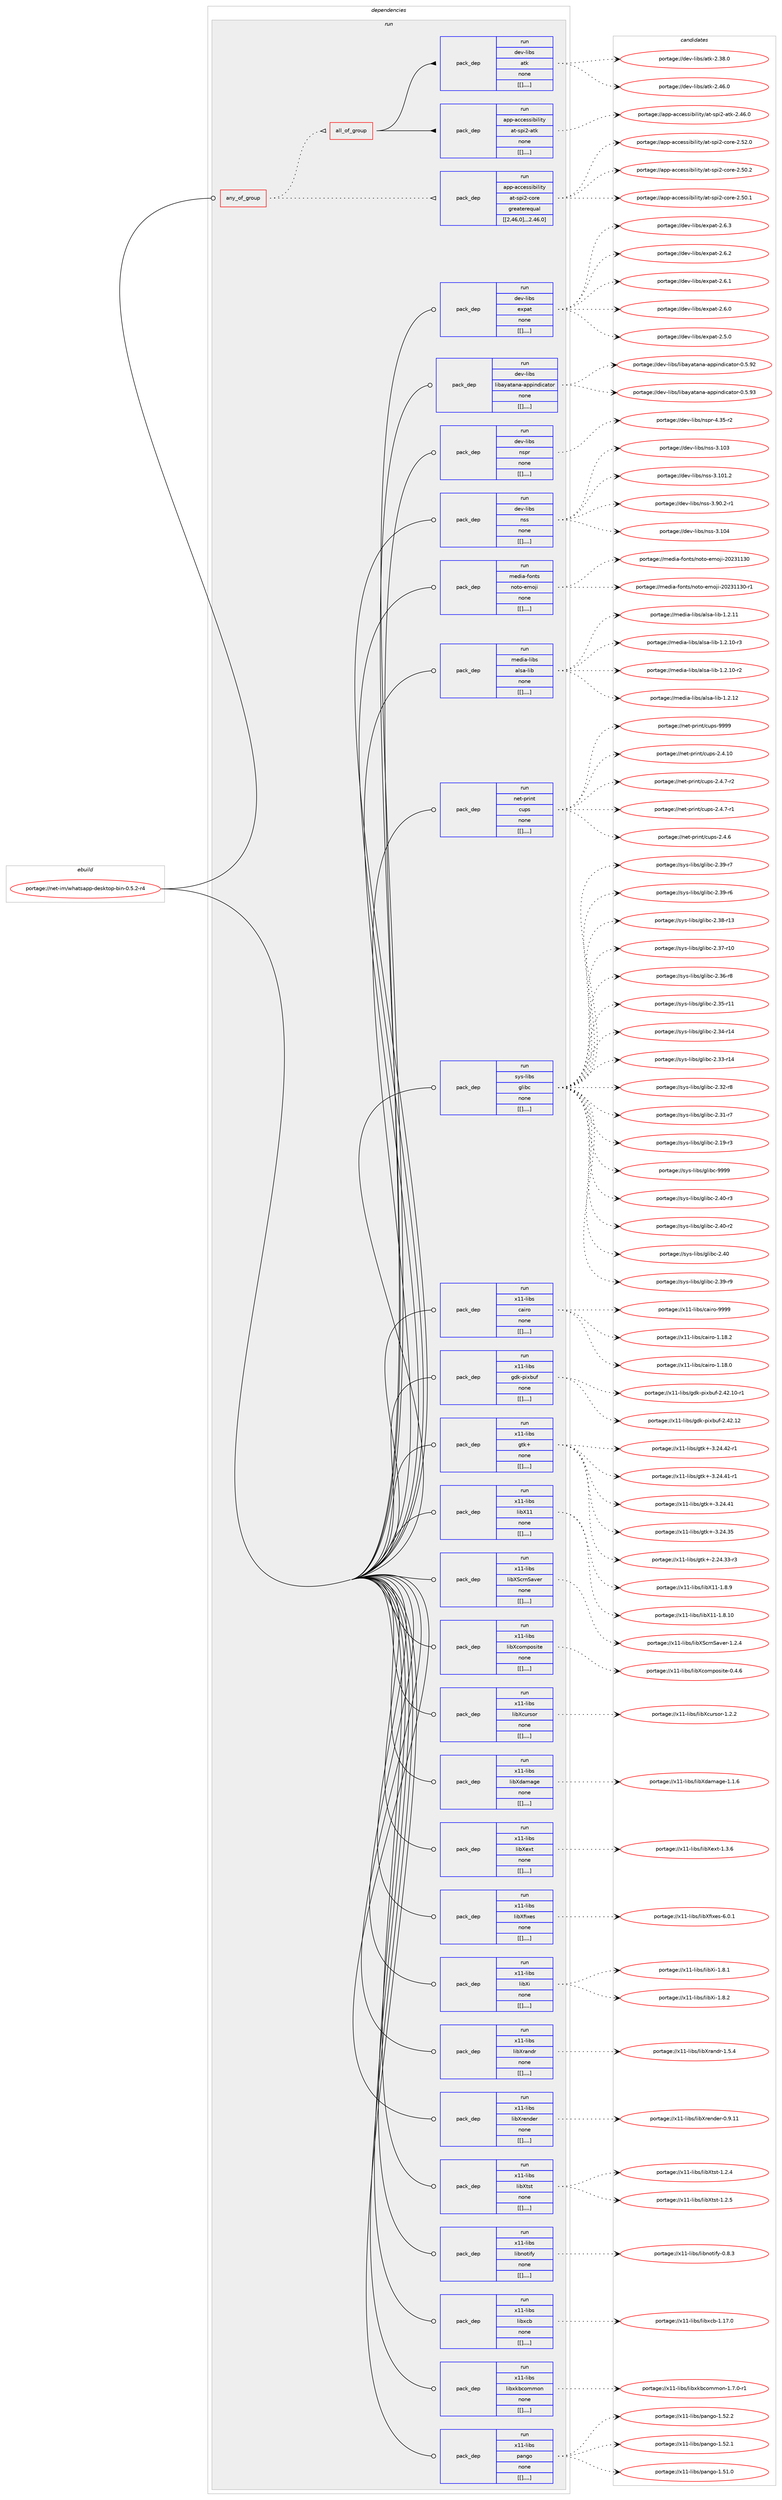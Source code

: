 digraph prolog {

# *************
# Graph options
# *************

newrank=true;
concentrate=true;
compound=true;
graph [rankdir=LR,fontname=Helvetica,fontsize=10,ranksep=1.5];#, ranksep=2.5, nodesep=0.2];
edge  [arrowhead=vee];
node  [fontname=Helvetica,fontsize=10];

# **********
# The ebuild
# **********

subgraph cluster_leftcol {
color=gray;
label=<<i>ebuild</i>>;
id [label="portage://net-im/whatsapp-desktop-bin-0.5.2-r4", color=red, width=4, href="../net-im/whatsapp-desktop-bin-0.5.2-r4.svg"];
}

# ****************
# The dependencies
# ****************

subgraph cluster_midcol {
color=gray;
label=<<i>dependencies</i>>;
subgraph cluster_compile {
fillcolor="#eeeeee";
style=filled;
label=<<i>compile</i>>;
}
subgraph cluster_compileandrun {
fillcolor="#eeeeee";
style=filled;
label=<<i>compile and run</i>>;
}
subgraph cluster_run {
fillcolor="#eeeeee";
style=filled;
label=<<i>run</i>>;
subgraph any2602 {
dependency373729 [label=<<TABLE BORDER="0" CELLBORDER="1" CELLSPACING="0" CELLPADDING="4"><TR><TD CELLPADDING="10">any_of_group</TD></TR></TABLE>>, shape=none, color=red];subgraph pack273933 {
dependency373730 [label=<<TABLE BORDER="0" CELLBORDER="1" CELLSPACING="0" CELLPADDING="4" WIDTH="220"><TR><TD ROWSPAN="6" CELLPADDING="30">pack_dep</TD></TR><TR><TD WIDTH="110">run</TD></TR><TR><TD>app-accessibility</TD></TR><TR><TD>at-spi2-core</TD></TR><TR><TD>greaterequal</TD></TR><TR><TD>[[2,46,0],,,2.46.0]</TD></TR></TABLE>>, shape=none, color=blue];
}
dependency373729:e -> dependency373730:w [weight=20,style="dotted",arrowhead="oinv"];
subgraph all181 {
dependency373731 [label=<<TABLE BORDER="0" CELLBORDER="1" CELLSPACING="0" CELLPADDING="4"><TR><TD CELLPADDING="10">all_of_group</TD></TR></TABLE>>, shape=none, color=red];subgraph pack273934 {
dependency373732 [label=<<TABLE BORDER="0" CELLBORDER="1" CELLSPACING="0" CELLPADDING="4" WIDTH="220"><TR><TD ROWSPAN="6" CELLPADDING="30">pack_dep</TD></TR><TR><TD WIDTH="110">run</TD></TR><TR><TD>app-accessibility</TD></TR><TR><TD>at-spi2-atk</TD></TR><TR><TD>none</TD></TR><TR><TD>[[],,,,]</TD></TR></TABLE>>, shape=none, color=blue];
}
dependency373731:e -> dependency373732:w [weight=20,style="solid",arrowhead="inv"];
subgraph pack273935 {
dependency373733 [label=<<TABLE BORDER="0" CELLBORDER="1" CELLSPACING="0" CELLPADDING="4" WIDTH="220"><TR><TD ROWSPAN="6" CELLPADDING="30">pack_dep</TD></TR><TR><TD WIDTH="110">run</TD></TR><TR><TD>dev-libs</TD></TR><TR><TD>atk</TD></TR><TR><TD>none</TD></TR><TR><TD>[[],,,,]</TD></TR></TABLE>>, shape=none, color=blue];
}
dependency373731:e -> dependency373733:w [weight=20,style="solid",arrowhead="inv"];
}
dependency373729:e -> dependency373731:w [weight=20,style="dotted",arrowhead="oinv"];
}
id:e -> dependency373729:w [weight=20,style="solid",arrowhead="odot"];
subgraph pack273936 {
dependency373734 [label=<<TABLE BORDER="0" CELLBORDER="1" CELLSPACING="0" CELLPADDING="4" WIDTH="220"><TR><TD ROWSPAN="6" CELLPADDING="30">pack_dep</TD></TR><TR><TD WIDTH="110">run</TD></TR><TR><TD>dev-libs</TD></TR><TR><TD>expat</TD></TR><TR><TD>none</TD></TR><TR><TD>[[],,,,]</TD></TR></TABLE>>, shape=none, color=blue];
}
id:e -> dependency373734:w [weight=20,style="solid",arrowhead="odot"];
subgraph pack273937 {
dependency373735 [label=<<TABLE BORDER="0" CELLBORDER="1" CELLSPACING="0" CELLPADDING="4" WIDTH="220"><TR><TD ROWSPAN="6" CELLPADDING="30">pack_dep</TD></TR><TR><TD WIDTH="110">run</TD></TR><TR><TD>dev-libs</TD></TR><TR><TD>libayatana-appindicator</TD></TR><TR><TD>none</TD></TR><TR><TD>[[],,,,]</TD></TR></TABLE>>, shape=none, color=blue];
}
id:e -> dependency373735:w [weight=20,style="solid",arrowhead="odot"];
subgraph pack273938 {
dependency373736 [label=<<TABLE BORDER="0" CELLBORDER="1" CELLSPACING="0" CELLPADDING="4" WIDTH="220"><TR><TD ROWSPAN="6" CELLPADDING="30">pack_dep</TD></TR><TR><TD WIDTH="110">run</TD></TR><TR><TD>dev-libs</TD></TR><TR><TD>nspr</TD></TR><TR><TD>none</TD></TR><TR><TD>[[],,,,]</TD></TR></TABLE>>, shape=none, color=blue];
}
id:e -> dependency373736:w [weight=20,style="solid",arrowhead="odot"];
subgraph pack273939 {
dependency373737 [label=<<TABLE BORDER="0" CELLBORDER="1" CELLSPACING="0" CELLPADDING="4" WIDTH="220"><TR><TD ROWSPAN="6" CELLPADDING="30">pack_dep</TD></TR><TR><TD WIDTH="110">run</TD></TR><TR><TD>dev-libs</TD></TR><TR><TD>nss</TD></TR><TR><TD>none</TD></TR><TR><TD>[[],,,,]</TD></TR></TABLE>>, shape=none, color=blue];
}
id:e -> dependency373737:w [weight=20,style="solid",arrowhead="odot"];
subgraph pack273940 {
dependency373738 [label=<<TABLE BORDER="0" CELLBORDER="1" CELLSPACING="0" CELLPADDING="4" WIDTH="220"><TR><TD ROWSPAN="6" CELLPADDING="30">pack_dep</TD></TR><TR><TD WIDTH="110">run</TD></TR><TR><TD>media-fonts</TD></TR><TR><TD>noto-emoji</TD></TR><TR><TD>none</TD></TR><TR><TD>[[],,,,]</TD></TR></TABLE>>, shape=none, color=blue];
}
id:e -> dependency373738:w [weight=20,style="solid",arrowhead="odot"];
subgraph pack273941 {
dependency373739 [label=<<TABLE BORDER="0" CELLBORDER="1" CELLSPACING="0" CELLPADDING="4" WIDTH="220"><TR><TD ROWSPAN="6" CELLPADDING="30">pack_dep</TD></TR><TR><TD WIDTH="110">run</TD></TR><TR><TD>media-libs</TD></TR><TR><TD>alsa-lib</TD></TR><TR><TD>none</TD></TR><TR><TD>[[],,,,]</TD></TR></TABLE>>, shape=none, color=blue];
}
id:e -> dependency373739:w [weight=20,style="solid",arrowhead="odot"];
subgraph pack273942 {
dependency373740 [label=<<TABLE BORDER="0" CELLBORDER="1" CELLSPACING="0" CELLPADDING="4" WIDTH="220"><TR><TD ROWSPAN="6" CELLPADDING="30">pack_dep</TD></TR><TR><TD WIDTH="110">run</TD></TR><TR><TD>net-print</TD></TR><TR><TD>cups</TD></TR><TR><TD>none</TD></TR><TR><TD>[[],,,,]</TD></TR></TABLE>>, shape=none, color=blue];
}
id:e -> dependency373740:w [weight=20,style="solid",arrowhead="odot"];
subgraph pack273943 {
dependency373741 [label=<<TABLE BORDER="0" CELLBORDER="1" CELLSPACING="0" CELLPADDING="4" WIDTH="220"><TR><TD ROWSPAN="6" CELLPADDING="30">pack_dep</TD></TR><TR><TD WIDTH="110">run</TD></TR><TR><TD>sys-libs</TD></TR><TR><TD>glibc</TD></TR><TR><TD>none</TD></TR><TR><TD>[[],,,,]</TD></TR></TABLE>>, shape=none, color=blue];
}
id:e -> dependency373741:w [weight=20,style="solid",arrowhead="odot"];
subgraph pack273944 {
dependency373742 [label=<<TABLE BORDER="0" CELLBORDER="1" CELLSPACING="0" CELLPADDING="4" WIDTH="220"><TR><TD ROWSPAN="6" CELLPADDING="30">pack_dep</TD></TR><TR><TD WIDTH="110">run</TD></TR><TR><TD>x11-libs</TD></TR><TR><TD>cairo</TD></TR><TR><TD>none</TD></TR><TR><TD>[[],,,,]</TD></TR></TABLE>>, shape=none, color=blue];
}
id:e -> dependency373742:w [weight=20,style="solid",arrowhead="odot"];
subgraph pack273945 {
dependency373743 [label=<<TABLE BORDER="0" CELLBORDER="1" CELLSPACING="0" CELLPADDING="4" WIDTH="220"><TR><TD ROWSPAN="6" CELLPADDING="30">pack_dep</TD></TR><TR><TD WIDTH="110">run</TD></TR><TR><TD>x11-libs</TD></TR><TR><TD>gdk-pixbuf</TD></TR><TR><TD>none</TD></TR><TR><TD>[[],,,,]</TD></TR></TABLE>>, shape=none, color=blue];
}
id:e -> dependency373743:w [weight=20,style="solid",arrowhead="odot"];
subgraph pack273946 {
dependency373744 [label=<<TABLE BORDER="0" CELLBORDER="1" CELLSPACING="0" CELLPADDING="4" WIDTH="220"><TR><TD ROWSPAN="6" CELLPADDING="30">pack_dep</TD></TR><TR><TD WIDTH="110">run</TD></TR><TR><TD>x11-libs</TD></TR><TR><TD>gtk+</TD></TR><TR><TD>none</TD></TR><TR><TD>[[],,,,]</TD></TR></TABLE>>, shape=none, color=blue];
}
id:e -> dependency373744:w [weight=20,style="solid",arrowhead="odot"];
subgraph pack273947 {
dependency373745 [label=<<TABLE BORDER="0" CELLBORDER="1" CELLSPACING="0" CELLPADDING="4" WIDTH="220"><TR><TD ROWSPAN="6" CELLPADDING="30">pack_dep</TD></TR><TR><TD WIDTH="110">run</TD></TR><TR><TD>x11-libs</TD></TR><TR><TD>libX11</TD></TR><TR><TD>none</TD></TR><TR><TD>[[],,,,]</TD></TR></TABLE>>, shape=none, color=blue];
}
id:e -> dependency373745:w [weight=20,style="solid",arrowhead="odot"];
subgraph pack273948 {
dependency373746 [label=<<TABLE BORDER="0" CELLBORDER="1" CELLSPACING="0" CELLPADDING="4" WIDTH="220"><TR><TD ROWSPAN="6" CELLPADDING="30">pack_dep</TD></TR><TR><TD WIDTH="110">run</TD></TR><TR><TD>x11-libs</TD></TR><TR><TD>libXScrnSaver</TD></TR><TR><TD>none</TD></TR><TR><TD>[[],,,,]</TD></TR></TABLE>>, shape=none, color=blue];
}
id:e -> dependency373746:w [weight=20,style="solid",arrowhead="odot"];
subgraph pack273949 {
dependency373747 [label=<<TABLE BORDER="0" CELLBORDER="1" CELLSPACING="0" CELLPADDING="4" WIDTH="220"><TR><TD ROWSPAN="6" CELLPADDING="30">pack_dep</TD></TR><TR><TD WIDTH="110">run</TD></TR><TR><TD>x11-libs</TD></TR><TR><TD>libXcomposite</TD></TR><TR><TD>none</TD></TR><TR><TD>[[],,,,]</TD></TR></TABLE>>, shape=none, color=blue];
}
id:e -> dependency373747:w [weight=20,style="solid",arrowhead="odot"];
subgraph pack273950 {
dependency373748 [label=<<TABLE BORDER="0" CELLBORDER="1" CELLSPACING="0" CELLPADDING="4" WIDTH="220"><TR><TD ROWSPAN="6" CELLPADDING="30">pack_dep</TD></TR><TR><TD WIDTH="110">run</TD></TR><TR><TD>x11-libs</TD></TR><TR><TD>libXcursor</TD></TR><TR><TD>none</TD></TR><TR><TD>[[],,,,]</TD></TR></TABLE>>, shape=none, color=blue];
}
id:e -> dependency373748:w [weight=20,style="solid",arrowhead="odot"];
subgraph pack273951 {
dependency373749 [label=<<TABLE BORDER="0" CELLBORDER="1" CELLSPACING="0" CELLPADDING="4" WIDTH="220"><TR><TD ROWSPAN="6" CELLPADDING="30">pack_dep</TD></TR><TR><TD WIDTH="110">run</TD></TR><TR><TD>x11-libs</TD></TR><TR><TD>libXdamage</TD></TR><TR><TD>none</TD></TR><TR><TD>[[],,,,]</TD></TR></TABLE>>, shape=none, color=blue];
}
id:e -> dependency373749:w [weight=20,style="solid",arrowhead="odot"];
subgraph pack273952 {
dependency373750 [label=<<TABLE BORDER="0" CELLBORDER="1" CELLSPACING="0" CELLPADDING="4" WIDTH="220"><TR><TD ROWSPAN="6" CELLPADDING="30">pack_dep</TD></TR><TR><TD WIDTH="110">run</TD></TR><TR><TD>x11-libs</TD></TR><TR><TD>libXext</TD></TR><TR><TD>none</TD></TR><TR><TD>[[],,,,]</TD></TR></TABLE>>, shape=none, color=blue];
}
id:e -> dependency373750:w [weight=20,style="solid",arrowhead="odot"];
subgraph pack273953 {
dependency373751 [label=<<TABLE BORDER="0" CELLBORDER="1" CELLSPACING="0" CELLPADDING="4" WIDTH="220"><TR><TD ROWSPAN="6" CELLPADDING="30">pack_dep</TD></TR><TR><TD WIDTH="110">run</TD></TR><TR><TD>x11-libs</TD></TR><TR><TD>libXfixes</TD></TR><TR><TD>none</TD></TR><TR><TD>[[],,,,]</TD></TR></TABLE>>, shape=none, color=blue];
}
id:e -> dependency373751:w [weight=20,style="solid",arrowhead="odot"];
subgraph pack273954 {
dependency373752 [label=<<TABLE BORDER="0" CELLBORDER="1" CELLSPACING="0" CELLPADDING="4" WIDTH="220"><TR><TD ROWSPAN="6" CELLPADDING="30">pack_dep</TD></TR><TR><TD WIDTH="110">run</TD></TR><TR><TD>x11-libs</TD></TR><TR><TD>libXi</TD></TR><TR><TD>none</TD></TR><TR><TD>[[],,,,]</TD></TR></TABLE>>, shape=none, color=blue];
}
id:e -> dependency373752:w [weight=20,style="solid",arrowhead="odot"];
subgraph pack273955 {
dependency373753 [label=<<TABLE BORDER="0" CELLBORDER="1" CELLSPACING="0" CELLPADDING="4" WIDTH="220"><TR><TD ROWSPAN="6" CELLPADDING="30">pack_dep</TD></TR><TR><TD WIDTH="110">run</TD></TR><TR><TD>x11-libs</TD></TR><TR><TD>libXrandr</TD></TR><TR><TD>none</TD></TR><TR><TD>[[],,,,]</TD></TR></TABLE>>, shape=none, color=blue];
}
id:e -> dependency373753:w [weight=20,style="solid",arrowhead="odot"];
subgraph pack273956 {
dependency373754 [label=<<TABLE BORDER="0" CELLBORDER="1" CELLSPACING="0" CELLPADDING="4" WIDTH="220"><TR><TD ROWSPAN="6" CELLPADDING="30">pack_dep</TD></TR><TR><TD WIDTH="110">run</TD></TR><TR><TD>x11-libs</TD></TR><TR><TD>libXrender</TD></TR><TR><TD>none</TD></TR><TR><TD>[[],,,,]</TD></TR></TABLE>>, shape=none, color=blue];
}
id:e -> dependency373754:w [weight=20,style="solid",arrowhead="odot"];
subgraph pack273957 {
dependency373755 [label=<<TABLE BORDER="0" CELLBORDER="1" CELLSPACING="0" CELLPADDING="4" WIDTH="220"><TR><TD ROWSPAN="6" CELLPADDING="30">pack_dep</TD></TR><TR><TD WIDTH="110">run</TD></TR><TR><TD>x11-libs</TD></TR><TR><TD>libXtst</TD></TR><TR><TD>none</TD></TR><TR><TD>[[],,,,]</TD></TR></TABLE>>, shape=none, color=blue];
}
id:e -> dependency373755:w [weight=20,style="solid",arrowhead="odot"];
subgraph pack273958 {
dependency373756 [label=<<TABLE BORDER="0" CELLBORDER="1" CELLSPACING="0" CELLPADDING="4" WIDTH="220"><TR><TD ROWSPAN="6" CELLPADDING="30">pack_dep</TD></TR><TR><TD WIDTH="110">run</TD></TR><TR><TD>x11-libs</TD></TR><TR><TD>libnotify</TD></TR><TR><TD>none</TD></TR><TR><TD>[[],,,,]</TD></TR></TABLE>>, shape=none, color=blue];
}
id:e -> dependency373756:w [weight=20,style="solid",arrowhead="odot"];
subgraph pack273959 {
dependency373757 [label=<<TABLE BORDER="0" CELLBORDER="1" CELLSPACING="0" CELLPADDING="4" WIDTH="220"><TR><TD ROWSPAN="6" CELLPADDING="30">pack_dep</TD></TR><TR><TD WIDTH="110">run</TD></TR><TR><TD>x11-libs</TD></TR><TR><TD>libxcb</TD></TR><TR><TD>none</TD></TR><TR><TD>[[],,,,]</TD></TR></TABLE>>, shape=none, color=blue];
}
id:e -> dependency373757:w [weight=20,style="solid",arrowhead="odot"];
subgraph pack273960 {
dependency373758 [label=<<TABLE BORDER="0" CELLBORDER="1" CELLSPACING="0" CELLPADDING="4" WIDTH="220"><TR><TD ROWSPAN="6" CELLPADDING="30">pack_dep</TD></TR><TR><TD WIDTH="110">run</TD></TR><TR><TD>x11-libs</TD></TR><TR><TD>libxkbcommon</TD></TR><TR><TD>none</TD></TR><TR><TD>[[],,,,]</TD></TR></TABLE>>, shape=none, color=blue];
}
id:e -> dependency373758:w [weight=20,style="solid",arrowhead="odot"];
subgraph pack273961 {
dependency373759 [label=<<TABLE BORDER="0" CELLBORDER="1" CELLSPACING="0" CELLPADDING="4" WIDTH="220"><TR><TD ROWSPAN="6" CELLPADDING="30">pack_dep</TD></TR><TR><TD WIDTH="110">run</TD></TR><TR><TD>x11-libs</TD></TR><TR><TD>pango</TD></TR><TR><TD>none</TD></TR><TR><TD>[[],,,,]</TD></TR></TABLE>>, shape=none, color=blue];
}
id:e -> dependency373759:w [weight=20,style="solid",arrowhead="odot"];
}
}

# **************
# The candidates
# **************

subgraph cluster_choices {
rank=same;
color=gray;
label=<<i>candidates</i>>;

subgraph choice273933 {
color=black;
nodesep=1;
choice97112112459799991011151151059810510810511612147971164511511210550459911111410145504653504648 [label="portage://app-accessibility/at-spi2-core-2.52.0", color=red, width=4,href="../app-accessibility/at-spi2-core-2.52.0.svg"];
choice97112112459799991011151151059810510810511612147971164511511210550459911111410145504653484650 [label="portage://app-accessibility/at-spi2-core-2.50.2", color=red, width=4,href="../app-accessibility/at-spi2-core-2.50.2.svg"];
choice97112112459799991011151151059810510810511612147971164511511210550459911111410145504653484649 [label="portage://app-accessibility/at-spi2-core-2.50.1", color=red, width=4,href="../app-accessibility/at-spi2-core-2.50.1.svg"];
dependency373730:e -> choice97112112459799991011151151059810510810511612147971164511511210550459911111410145504653504648:w [style=dotted,weight="100"];
dependency373730:e -> choice97112112459799991011151151059810510810511612147971164511511210550459911111410145504653484650:w [style=dotted,weight="100"];
dependency373730:e -> choice97112112459799991011151151059810510810511612147971164511511210550459911111410145504653484649:w [style=dotted,weight="100"];
}
subgraph choice273934 {
color=black;
nodesep=1;
choice97112112459799991011151151059810510810511612147971164511511210550459711610745504652544648 [label="portage://app-accessibility/at-spi2-atk-2.46.0", color=red, width=4,href="../app-accessibility/at-spi2-atk-2.46.0.svg"];
dependency373732:e -> choice97112112459799991011151151059810510810511612147971164511511210550459711610745504652544648:w [style=dotted,weight="100"];
}
subgraph choice273935 {
color=black;
nodesep=1;
choice1001011184510810598115479711610745504652544648 [label="portage://dev-libs/atk-2.46.0", color=red, width=4,href="../dev-libs/atk-2.46.0.svg"];
choice1001011184510810598115479711610745504651564648 [label="portage://dev-libs/atk-2.38.0", color=red, width=4,href="../dev-libs/atk-2.38.0.svg"];
dependency373733:e -> choice1001011184510810598115479711610745504652544648:w [style=dotted,weight="100"];
dependency373733:e -> choice1001011184510810598115479711610745504651564648:w [style=dotted,weight="100"];
}
subgraph choice273936 {
color=black;
nodesep=1;
choice10010111845108105981154710112011297116455046544651 [label="portage://dev-libs/expat-2.6.3", color=red, width=4,href="../dev-libs/expat-2.6.3.svg"];
choice10010111845108105981154710112011297116455046544650 [label="portage://dev-libs/expat-2.6.2", color=red, width=4,href="../dev-libs/expat-2.6.2.svg"];
choice10010111845108105981154710112011297116455046544649 [label="portage://dev-libs/expat-2.6.1", color=red, width=4,href="../dev-libs/expat-2.6.1.svg"];
choice10010111845108105981154710112011297116455046544648 [label="portage://dev-libs/expat-2.6.0", color=red, width=4,href="../dev-libs/expat-2.6.0.svg"];
choice10010111845108105981154710112011297116455046534648 [label="portage://dev-libs/expat-2.5.0", color=red, width=4,href="../dev-libs/expat-2.5.0.svg"];
dependency373734:e -> choice10010111845108105981154710112011297116455046544651:w [style=dotted,weight="100"];
dependency373734:e -> choice10010111845108105981154710112011297116455046544650:w [style=dotted,weight="100"];
dependency373734:e -> choice10010111845108105981154710112011297116455046544649:w [style=dotted,weight="100"];
dependency373734:e -> choice10010111845108105981154710112011297116455046544648:w [style=dotted,weight="100"];
dependency373734:e -> choice10010111845108105981154710112011297116455046534648:w [style=dotted,weight="100"];
}
subgraph choice273937 {
color=black;
nodesep=1;
choice10010111845108105981154710810598971219711697110974597112112105110100105999711611111445484653465751 [label="portage://dev-libs/libayatana-appindicator-0.5.93", color=red, width=4,href="../dev-libs/libayatana-appindicator-0.5.93.svg"];
choice10010111845108105981154710810598971219711697110974597112112105110100105999711611111445484653465750 [label="portage://dev-libs/libayatana-appindicator-0.5.92", color=red, width=4,href="../dev-libs/libayatana-appindicator-0.5.92.svg"];
dependency373735:e -> choice10010111845108105981154710810598971219711697110974597112112105110100105999711611111445484653465751:w [style=dotted,weight="100"];
dependency373735:e -> choice10010111845108105981154710810598971219711697110974597112112105110100105999711611111445484653465750:w [style=dotted,weight="100"];
}
subgraph choice273938 {
color=black;
nodesep=1;
choice10010111845108105981154711011511211445524651534511450 [label="portage://dev-libs/nspr-4.35-r2", color=red, width=4,href="../dev-libs/nspr-4.35-r2.svg"];
dependency373736:e -> choice10010111845108105981154711011511211445524651534511450:w [style=dotted,weight="100"];
}
subgraph choice273939 {
color=black;
nodesep=1;
choice100101118451081059811547110115115455146494852 [label="portage://dev-libs/nss-3.104", color=red, width=4,href="../dev-libs/nss-3.104.svg"];
choice100101118451081059811547110115115455146494851 [label="portage://dev-libs/nss-3.103", color=red, width=4,href="../dev-libs/nss-3.103.svg"];
choice1001011184510810598115471101151154551464948494650 [label="portage://dev-libs/nss-3.101.2", color=red, width=4,href="../dev-libs/nss-3.101.2.svg"];
choice100101118451081059811547110115115455146574846504511449 [label="portage://dev-libs/nss-3.90.2-r1", color=red, width=4,href="../dev-libs/nss-3.90.2-r1.svg"];
dependency373737:e -> choice100101118451081059811547110115115455146494852:w [style=dotted,weight="100"];
dependency373737:e -> choice100101118451081059811547110115115455146494851:w [style=dotted,weight="100"];
dependency373737:e -> choice1001011184510810598115471101151154551464948494650:w [style=dotted,weight="100"];
dependency373737:e -> choice100101118451081059811547110115115455146574846504511449:w [style=dotted,weight="100"];
}
subgraph choice273940 {
color=black;
nodesep=1;
choice109101100105974510211111011611547110111116111451011091111061054550485051494951484511449 [label="portage://media-fonts/noto-emoji-20231130-r1", color=red, width=4,href="../media-fonts/noto-emoji-20231130-r1.svg"];
choice10910110010597451021111101161154711011111611145101109111106105455048505149495148 [label="portage://media-fonts/noto-emoji-20231130", color=red, width=4,href="../media-fonts/noto-emoji-20231130.svg"];
dependency373738:e -> choice109101100105974510211111011611547110111116111451011091111061054550485051494951484511449:w [style=dotted,weight="100"];
dependency373738:e -> choice10910110010597451021111101161154711011111611145101109111106105455048505149495148:w [style=dotted,weight="100"];
}
subgraph choice273941 {
color=black;
nodesep=1;
choice109101100105974510810598115479710811597451081059845494650464950 [label="portage://media-libs/alsa-lib-1.2.12", color=red, width=4,href="../media-libs/alsa-lib-1.2.12.svg"];
choice109101100105974510810598115479710811597451081059845494650464949 [label="portage://media-libs/alsa-lib-1.2.11", color=red, width=4,href="../media-libs/alsa-lib-1.2.11.svg"];
choice1091011001059745108105981154797108115974510810598454946504649484511451 [label="portage://media-libs/alsa-lib-1.2.10-r3", color=red, width=4,href="../media-libs/alsa-lib-1.2.10-r3.svg"];
choice1091011001059745108105981154797108115974510810598454946504649484511450 [label="portage://media-libs/alsa-lib-1.2.10-r2", color=red, width=4,href="../media-libs/alsa-lib-1.2.10-r2.svg"];
dependency373739:e -> choice109101100105974510810598115479710811597451081059845494650464950:w [style=dotted,weight="100"];
dependency373739:e -> choice109101100105974510810598115479710811597451081059845494650464949:w [style=dotted,weight="100"];
dependency373739:e -> choice1091011001059745108105981154797108115974510810598454946504649484511451:w [style=dotted,weight="100"];
dependency373739:e -> choice1091011001059745108105981154797108115974510810598454946504649484511450:w [style=dotted,weight="100"];
}
subgraph choice273942 {
color=black;
nodesep=1;
choice1101011164511211410511011647991171121154557575757 [label="portage://net-print/cups-9999", color=red, width=4,href="../net-print/cups-9999.svg"];
choice11010111645112114105110116479911711211545504652464948 [label="portage://net-print/cups-2.4.10", color=red, width=4,href="../net-print/cups-2.4.10.svg"];
choice1101011164511211410511011647991171121154550465246554511450 [label="portage://net-print/cups-2.4.7-r2", color=red, width=4,href="../net-print/cups-2.4.7-r2.svg"];
choice1101011164511211410511011647991171121154550465246554511449 [label="portage://net-print/cups-2.4.7-r1", color=red, width=4,href="../net-print/cups-2.4.7-r1.svg"];
choice110101116451121141051101164799117112115455046524654 [label="portage://net-print/cups-2.4.6", color=red, width=4,href="../net-print/cups-2.4.6.svg"];
dependency373740:e -> choice1101011164511211410511011647991171121154557575757:w [style=dotted,weight="100"];
dependency373740:e -> choice11010111645112114105110116479911711211545504652464948:w [style=dotted,weight="100"];
dependency373740:e -> choice1101011164511211410511011647991171121154550465246554511450:w [style=dotted,weight="100"];
dependency373740:e -> choice1101011164511211410511011647991171121154550465246554511449:w [style=dotted,weight="100"];
dependency373740:e -> choice110101116451121141051101164799117112115455046524654:w [style=dotted,weight="100"];
}
subgraph choice273943 {
color=black;
nodesep=1;
choice11512111545108105981154710310810598994557575757 [label="portage://sys-libs/glibc-9999", color=red, width=4,href="../sys-libs/glibc-9999.svg"];
choice115121115451081059811547103108105989945504652484511451 [label="portage://sys-libs/glibc-2.40-r3", color=red, width=4,href="../sys-libs/glibc-2.40-r3.svg"];
choice115121115451081059811547103108105989945504652484511450 [label="portage://sys-libs/glibc-2.40-r2", color=red, width=4,href="../sys-libs/glibc-2.40-r2.svg"];
choice11512111545108105981154710310810598994550465248 [label="portage://sys-libs/glibc-2.40", color=red, width=4,href="../sys-libs/glibc-2.40.svg"];
choice115121115451081059811547103108105989945504651574511457 [label="portage://sys-libs/glibc-2.39-r9", color=red, width=4,href="../sys-libs/glibc-2.39-r9.svg"];
choice115121115451081059811547103108105989945504651574511455 [label="portage://sys-libs/glibc-2.39-r7", color=red, width=4,href="../sys-libs/glibc-2.39-r7.svg"];
choice115121115451081059811547103108105989945504651574511454 [label="portage://sys-libs/glibc-2.39-r6", color=red, width=4,href="../sys-libs/glibc-2.39-r6.svg"];
choice11512111545108105981154710310810598994550465156451144951 [label="portage://sys-libs/glibc-2.38-r13", color=red, width=4,href="../sys-libs/glibc-2.38-r13.svg"];
choice11512111545108105981154710310810598994550465155451144948 [label="portage://sys-libs/glibc-2.37-r10", color=red, width=4,href="../sys-libs/glibc-2.37-r10.svg"];
choice115121115451081059811547103108105989945504651544511456 [label="portage://sys-libs/glibc-2.36-r8", color=red, width=4,href="../sys-libs/glibc-2.36-r8.svg"];
choice11512111545108105981154710310810598994550465153451144949 [label="portage://sys-libs/glibc-2.35-r11", color=red, width=4,href="../sys-libs/glibc-2.35-r11.svg"];
choice11512111545108105981154710310810598994550465152451144952 [label="portage://sys-libs/glibc-2.34-r14", color=red, width=4,href="../sys-libs/glibc-2.34-r14.svg"];
choice11512111545108105981154710310810598994550465151451144952 [label="portage://sys-libs/glibc-2.33-r14", color=red, width=4,href="../sys-libs/glibc-2.33-r14.svg"];
choice115121115451081059811547103108105989945504651504511456 [label="portage://sys-libs/glibc-2.32-r8", color=red, width=4,href="../sys-libs/glibc-2.32-r8.svg"];
choice115121115451081059811547103108105989945504651494511455 [label="portage://sys-libs/glibc-2.31-r7", color=red, width=4,href="../sys-libs/glibc-2.31-r7.svg"];
choice115121115451081059811547103108105989945504649574511451 [label="portage://sys-libs/glibc-2.19-r3", color=red, width=4,href="../sys-libs/glibc-2.19-r3.svg"];
dependency373741:e -> choice11512111545108105981154710310810598994557575757:w [style=dotted,weight="100"];
dependency373741:e -> choice115121115451081059811547103108105989945504652484511451:w [style=dotted,weight="100"];
dependency373741:e -> choice115121115451081059811547103108105989945504652484511450:w [style=dotted,weight="100"];
dependency373741:e -> choice11512111545108105981154710310810598994550465248:w [style=dotted,weight="100"];
dependency373741:e -> choice115121115451081059811547103108105989945504651574511457:w [style=dotted,weight="100"];
dependency373741:e -> choice115121115451081059811547103108105989945504651574511455:w [style=dotted,weight="100"];
dependency373741:e -> choice115121115451081059811547103108105989945504651574511454:w [style=dotted,weight="100"];
dependency373741:e -> choice11512111545108105981154710310810598994550465156451144951:w [style=dotted,weight="100"];
dependency373741:e -> choice11512111545108105981154710310810598994550465155451144948:w [style=dotted,weight="100"];
dependency373741:e -> choice115121115451081059811547103108105989945504651544511456:w [style=dotted,weight="100"];
dependency373741:e -> choice11512111545108105981154710310810598994550465153451144949:w [style=dotted,weight="100"];
dependency373741:e -> choice11512111545108105981154710310810598994550465152451144952:w [style=dotted,weight="100"];
dependency373741:e -> choice11512111545108105981154710310810598994550465151451144952:w [style=dotted,weight="100"];
dependency373741:e -> choice115121115451081059811547103108105989945504651504511456:w [style=dotted,weight="100"];
dependency373741:e -> choice115121115451081059811547103108105989945504651494511455:w [style=dotted,weight="100"];
dependency373741:e -> choice115121115451081059811547103108105989945504649574511451:w [style=dotted,weight="100"];
}
subgraph choice273944 {
color=black;
nodesep=1;
choice120494945108105981154799971051141114557575757 [label="portage://x11-libs/cairo-9999", color=red, width=4,href="../x11-libs/cairo-9999.svg"];
choice1204949451081059811547999710511411145494649564650 [label="portage://x11-libs/cairo-1.18.2", color=red, width=4,href="../x11-libs/cairo-1.18.2.svg"];
choice1204949451081059811547999710511411145494649564648 [label="portage://x11-libs/cairo-1.18.0", color=red, width=4,href="../x11-libs/cairo-1.18.0.svg"];
dependency373742:e -> choice120494945108105981154799971051141114557575757:w [style=dotted,weight="100"];
dependency373742:e -> choice1204949451081059811547999710511411145494649564650:w [style=dotted,weight="100"];
dependency373742:e -> choice1204949451081059811547999710511411145494649564648:w [style=dotted,weight="100"];
}
subgraph choice273945 {
color=black;
nodesep=1;
choice120494945108105981154710310010745112105120981171024550465250464950 [label="portage://x11-libs/gdk-pixbuf-2.42.12", color=red, width=4,href="../x11-libs/gdk-pixbuf-2.42.12.svg"];
choice1204949451081059811547103100107451121051209811710245504652504649484511449 [label="portage://x11-libs/gdk-pixbuf-2.42.10-r1", color=red, width=4,href="../x11-libs/gdk-pixbuf-2.42.10-r1.svg"];
dependency373743:e -> choice120494945108105981154710310010745112105120981171024550465250464950:w [style=dotted,weight="100"];
dependency373743:e -> choice1204949451081059811547103100107451121051209811710245504652504649484511449:w [style=dotted,weight="100"];
}
subgraph choice273946 {
color=black;
nodesep=1;
choice12049494510810598115471031161074345514650524652504511449 [label="portage://x11-libs/gtk+-3.24.42-r1", color=red, width=4,href="../x11-libs/gtk+-3.24.42-r1.svg"];
choice12049494510810598115471031161074345514650524652494511449 [label="portage://x11-libs/gtk+-3.24.41-r1", color=red, width=4,href="../x11-libs/gtk+-3.24.41-r1.svg"];
choice1204949451081059811547103116107434551465052465249 [label="portage://x11-libs/gtk+-3.24.41", color=red, width=4,href="../x11-libs/gtk+-3.24.41.svg"];
choice1204949451081059811547103116107434551465052465153 [label="portage://x11-libs/gtk+-3.24.35", color=red, width=4,href="../x11-libs/gtk+-3.24.35.svg"];
choice12049494510810598115471031161074345504650524651514511451 [label="portage://x11-libs/gtk+-2.24.33-r3", color=red, width=4,href="../x11-libs/gtk+-2.24.33-r3.svg"];
dependency373744:e -> choice12049494510810598115471031161074345514650524652504511449:w [style=dotted,weight="100"];
dependency373744:e -> choice12049494510810598115471031161074345514650524652494511449:w [style=dotted,weight="100"];
dependency373744:e -> choice1204949451081059811547103116107434551465052465249:w [style=dotted,weight="100"];
dependency373744:e -> choice1204949451081059811547103116107434551465052465153:w [style=dotted,weight="100"];
dependency373744:e -> choice12049494510810598115471031161074345504650524651514511451:w [style=dotted,weight="100"];
}
subgraph choice273947 {
color=black;
nodesep=1;
choice12049494510810598115471081059888494945494656464948 [label="portage://x11-libs/libX11-1.8.10", color=red, width=4,href="../x11-libs/libX11-1.8.10.svg"];
choice120494945108105981154710810598884949454946564657 [label="portage://x11-libs/libX11-1.8.9", color=red, width=4,href="../x11-libs/libX11-1.8.9.svg"];
dependency373745:e -> choice12049494510810598115471081059888494945494656464948:w [style=dotted,weight="100"];
dependency373745:e -> choice120494945108105981154710810598884949454946564657:w [style=dotted,weight="100"];
}
subgraph choice273948 {
color=black;
nodesep=1;
choice1204949451081059811547108105988883991141108397118101114454946504652 [label="portage://x11-libs/libXScrnSaver-1.2.4", color=red, width=4,href="../x11-libs/libXScrnSaver-1.2.4.svg"];
dependency373746:e -> choice1204949451081059811547108105988883991141108397118101114454946504652:w [style=dotted,weight="100"];
}
subgraph choice273949 {
color=black;
nodesep=1;
choice1204949451081059811547108105988899111109112111115105116101454846524654 [label="portage://x11-libs/libXcomposite-0.4.6", color=red, width=4,href="../x11-libs/libXcomposite-0.4.6.svg"];
dependency373747:e -> choice1204949451081059811547108105988899111109112111115105116101454846524654:w [style=dotted,weight="100"];
}
subgraph choice273950 {
color=black;
nodesep=1;
choice1204949451081059811547108105988899117114115111114454946504650 [label="portage://x11-libs/libXcursor-1.2.2", color=red, width=4,href="../x11-libs/libXcursor-1.2.2.svg"];
dependency373748:e -> choice1204949451081059811547108105988899117114115111114454946504650:w [style=dotted,weight="100"];
}
subgraph choice273951 {
color=black;
nodesep=1;
choice120494945108105981154710810598881009710997103101454946494654 [label="portage://x11-libs/libXdamage-1.1.6", color=red, width=4,href="../x11-libs/libXdamage-1.1.6.svg"];
dependency373749:e -> choice120494945108105981154710810598881009710997103101454946494654:w [style=dotted,weight="100"];
}
subgraph choice273952 {
color=black;
nodesep=1;
choice12049494510810598115471081059888101120116454946514654 [label="portage://x11-libs/libXext-1.3.6", color=red, width=4,href="../x11-libs/libXext-1.3.6.svg"];
dependency373750:e -> choice12049494510810598115471081059888101120116454946514654:w [style=dotted,weight="100"];
}
subgraph choice273953 {
color=black;
nodesep=1;
choice12049494510810598115471081059888102105120101115455446484649 [label="portage://x11-libs/libXfixes-6.0.1", color=red, width=4,href="../x11-libs/libXfixes-6.0.1.svg"];
dependency373751:e -> choice12049494510810598115471081059888102105120101115455446484649:w [style=dotted,weight="100"];
}
subgraph choice273954 {
color=black;
nodesep=1;
choice12049494510810598115471081059888105454946564650 [label="portage://x11-libs/libXi-1.8.2", color=red, width=4,href="../x11-libs/libXi-1.8.2.svg"];
choice12049494510810598115471081059888105454946564649 [label="portage://x11-libs/libXi-1.8.1", color=red, width=4,href="../x11-libs/libXi-1.8.1.svg"];
dependency373752:e -> choice12049494510810598115471081059888105454946564650:w [style=dotted,weight="100"];
dependency373752:e -> choice12049494510810598115471081059888105454946564649:w [style=dotted,weight="100"];
}
subgraph choice273955 {
color=black;
nodesep=1;
choice1204949451081059811547108105988811497110100114454946534652 [label="portage://x11-libs/libXrandr-1.5.4", color=red, width=4,href="../x11-libs/libXrandr-1.5.4.svg"];
dependency373753:e -> choice1204949451081059811547108105988811497110100114454946534652:w [style=dotted,weight="100"];
}
subgraph choice273956 {
color=black;
nodesep=1;
choice1204949451081059811547108105988811410111010010111445484657464949 [label="portage://x11-libs/libXrender-0.9.11", color=red, width=4,href="../x11-libs/libXrender-0.9.11.svg"];
dependency373754:e -> choice1204949451081059811547108105988811410111010010111445484657464949:w [style=dotted,weight="100"];
}
subgraph choice273957 {
color=black;
nodesep=1;
choice12049494510810598115471081059888116115116454946504653 [label="portage://x11-libs/libXtst-1.2.5", color=red, width=4,href="../x11-libs/libXtst-1.2.5.svg"];
choice12049494510810598115471081059888116115116454946504652 [label="portage://x11-libs/libXtst-1.2.4", color=red, width=4,href="../x11-libs/libXtst-1.2.4.svg"];
dependency373755:e -> choice12049494510810598115471081059888116115116454946504653:w [style=dotted,weight="100"];
dependency373755:e -> choice12049494510810598115471081059888116115116454946504652:w [style=dotted,weight="100"];
}
subgraph choice273958 {
color=black;
nodesep=1;
choice120494945108105981154710810598110111116105102121454846564651 [label="portage://x11-libs/libnotify-0.8.3", color=red, width=4,href="../x11-libs/libnotify-0.8.3.svg"];
dependency373756:e -> choice120494945108105981154710810598110111116105102121454846564651:w [style=dotted,weight="100"];
}
subgraph choice273959 {
color=black;
nodesep=1;
choice120494945108105981154710810598120999845494649554648 [label="portage://x11-libs/libxcb-1.17.0", color=red, width=4,href="../x11-libs/libxcb-1.17.0.svg"];
dependency373757:e -> choice120494945108105981154710810598120999845494649554648:w [style=dotted,weight="100"];
}
subgraph choice273960 {
color=black;
nodesep=1;
choice12049494510810598115471081059812010798991111091091111104549465546484511449 [label="portage://x11-libs/libxkbcommon-1.7.0-r1", color=red, width=4,href="../x11-libs/libxkbcommon-1.7.0-r1.svg"];
dependency373758:e -> choice12049494510810598115471081059812010798991111091091111104549465546484511449:w [style=dotted,weight="100"];
}
subgraph choice273961 {
color=black;
nodesep=1;
choice12049494510810598115471129711010311145494653504650 [label="portage://x11-libs/pango-1.52.2", color=red, width=4,href="../x11-libs/pango-1.52.2.svg"];
choice12049494510810598115471129711010311145494653504649 [label="portage://x11-libs/pango-1.52.1", color=red, width=4,href="../x11-libs/pango-1.52.1.svg"];
choice12049494510810598115471129711010311145494653494648 [label="portage://x11-libs/pango-1.51.0", color=red, width=4,href="../x11-libs/pango-1.51.0.svg"];
dependency373759:e -> choice12049494510810598115471129711010311145494653504650:w [style=dotted,weight="100"];
dependency373759:e -> choice12049494510810598115471129711010311145494653504649:w [style=dotted,weight="100"];
dependency373759:e -> choice12049494510810598115471129711010311145494653494648:w [style=dotted,weight="100"];
}
}

}
